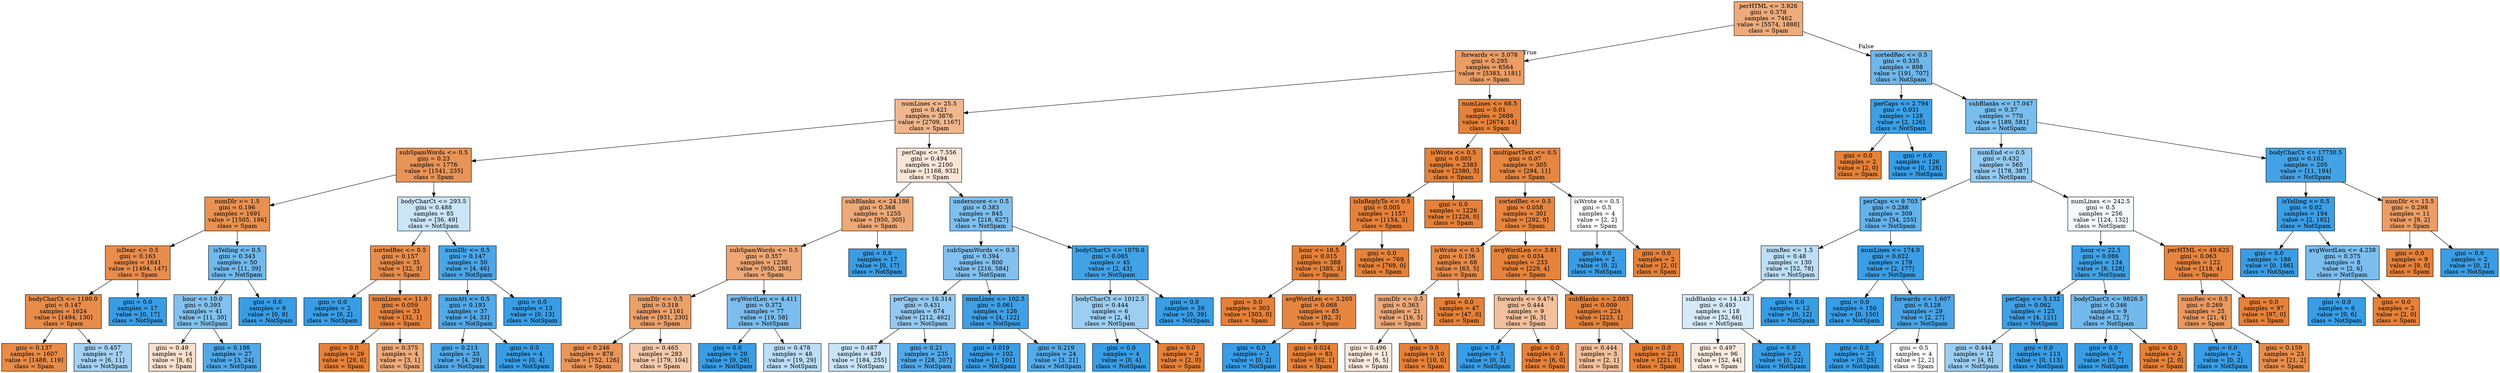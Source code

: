 digraph Tree {
node [shape=box, style="filled", color="black"] ;
0 [label="perHTML <= 3.926\ngini = 0.378\nsamples = 7462\nvalue = [5574, 1888]\nclass = Spam", fillcolor="#eeac7c"] ;
1 [label="forwards <= 3.078\ngini = 0.295\nsamples = 6564\nvalue = [5383, 1181]\nclass = Spam", fillcolor="#eb9d64"] ;
0 -> 1 [labeldistance=2.5, labelangle=45, headlabel="True"] ;
2 [label="numLines <= 25.5\ngini = 0.421\nsamples = 3876\nvalue = [2709, 1167]\nclass = Spam", fillcolor="#f0b78e"] ;
1 -> 2 ;
3 [label="subSpamWords <= 0.5\ngini = 0.23\nsamples = 1776\nvalue = [1541, 235]\nclass = Spam", fillcolor="#e99457"] ;
2 -> 3 ;
4 [label="numDlr <= 1.5\ngini = 0.196\nsamples = 1691\nvalue = [1505, 186]\nclass = Spam", fillcolor="#e89151"] ;
3 -> 4 ;
5 [label="isDear <= 0.5\ngini = 0.163\nsamples = 1641\nvalue = [1494, 147]\nclass = Spam", fillcolor="#e88d4c"] ;
4 -> 5 ;
6 [label="bodyCharCt <= 1190.0\ngini = 0.147\nsamples = 1624\nvalue = [1494, 130]\nclass = Spam", fillcolor="#e78c4a"] ;
5 -> 6 ;
7 [label="gini = 0.137\nsamples = 1607\nvalue = [1488, 119]\nclass = Spam", fillcolor="#e78b49"] ;
6 -> 7 ;
8 [label="gini = 0.457\nsamples = 17\nvalue = [6, 11]\nclass = NotSpam", fillcolor="#a5d2f3"] ;
6 -> 8 ;
9 [label="gini = 0.0\nsamples = 17\nvalue = [0, 17]\nclass = NotSpam", fillcolor="#399de5"] ;
5 -> 9 ;
10 [label="isYelling <= 0.5\ngini = 0.343\nsamples = 50\nvalue = [11, 39]\nclass = NotSpam", fillcolor="#71b9ec"] ;
4 -> 10 ;
11 [label="hour <= 10.0\ngini = 0.393\nsamples = 41\nvalue = [11, 30]\nclass = NotSpam", fillcolor="#82c1ef"] ;
10 -> 11 ;
12 [label="gini = 0.49\nsamples = 14\nvalue = [8, 6]\nclass = Spam", fillcolor="#f8e0ce"] ;
11 -> 12 ;
13 [label="gini = 0.198\nsamples = 27\nvalue = [3, 24]\nclass = NotSpam", fillcolor="#52a9e8"] ;
11 -> 13 ;
14 [label="gini = 0.0\nsamples = 9\nvalue = [0, 9]\nclass = NotSpam", fillcolor="#399de5"] ;
10 -> 14 ;
15 [label="bodyCharCt <= 293.5\ngini = 0.488\nsamples = 85\nvalue = [36, 49]\nclass = NotSpam", fillcolor="#cae5f8"] ;
3 -> 15 ;
16 [label="sortedRec <= 0.5\ngini = 0.157\nsamples = 35\nvalue = [32, 3]\nclass = Spam", fillcolor="#e78d4c"] ;
15 -> 16 ;
17 [label="gini = 0.0\nsamples = 2\nvalue = [0, 2]\nclass = NotSpam", fillcolor="#399de5"] ;
16 -> 17 ;
18 [label="numLines <= 11.0\ngini = 0.059\nsamples = 33\nvalue = [32, 1]\nclass = Spam", fillcolor="#e6853f"] ;
16 -> 18 ;
19 [label="gini = 0.0\nsamples = 29\nvalue = [29, 0]\nclass = Spam", fillcolor="#e58139"] ;
18 -> 19 ;
20 [label="gini = 0.375\nsamples = 4\nvalue = [3, 1]\nclass = Spam", fillcolor="#eeab7b"] ;
18 -> 20 ;
21 [label="numDlr <= 0.5\ngini = 0.147\nsamples = 50\nvalue = [4, 46]\nclass = NotSpam", fillcolor="#4aa6e7"] ;
15 -> 21 ;
22 [label="numAtt <= 0.5\ngini = 0.193\nsamples = 37\nvalue = [4, 33]\nclass = NotSpam", fillcolor="#51a9e8"] ;
21 -> 22 ;
23 [label="gini = 0.213\nsamples = 33\nvalue = [4, 29]\nclass = NotSpam", fillcolor="#54abe9"] ;
22 -> 23 ;
24 [label="gini = 0.0\nsamples = 4\nvalue = [0, 4]\nclass = NotSpam", fillcolor="#399de5"] ;
22 -> 24 ;
25 [label="gini = 0.0\nsamples = 13\nvalue = [0, 13]\nclass = NotSpam", fillcolor="#399de5"] ;
21 -> 25 ;
26 [label="perCaps <= 7.556\ngini = 0.494\nsamples = 2100\nvalue = [1168, 932]\nclass = Spam", fillcolor="#fae6d7"] ;
2 -> 26 ;
27 [label="subBlanks <= 24.186\ngini = 0.368\nsamples = 1255\nvalue = [950, 305]\nclass = Spam", fillcolor="#eda979"] ;
26 -> 27 ;
28 [label="subSpamWords <= 0.5\ngini = 0.357\nsamples = 1238\nvalue = [950, 288]\nclass = Spam", fillcolor="#eda775"] ;
27 -> 28 ;
29 [label="numDlr <= 0.5\ngini = 0.318\nsamples = 1161\nvalue = [931, 230]\nclass = Spam", fillcolor="#eba06a"] ;
28 -> 29 ;
30 [label="gini = 0.246\nsamples = 878\nvalue = [752, 126]\nclass = Spam", fillcolor="#e9965a"] ;
29 -> 30 ;
31 [label="gini = 0.465\nsamples = 283\nvalue = [179, 104]\nclass = Spam", fillcolor="#f4caac"] ;
29 -> 31 ;
32 [label="avgWordLen <= 4.411\ngini = 0.372\nsamples = 77\nvalue = [19, 58]\nclass = NotSpam", fillcolor="#7abdee"] ;
28 -> 32 ;
33 [label="gini = 0.0\nsamples = 29\nvalue = [0, 29]\nclass = NotSpam", fillcolor="#399de5"] ;
32 -> 33 ;
34 [label="gini = 0.478\nsamples = 48\nvalue = [19, 29]\nclass = NotSpam", fillcolor="#bbddf6"] ;
32 -> 34 ;
35 [label="gini = 0.0\nsamples = 17\nvalue = [0, 17]\nclass = NotSpam", fillcolor="#399de5"] ;
27 -> 35 ;
36 [label="underscore <= 0.5\ngini = 0.383\nsamples = 845\nvalue = [218, 627]\nclass = NotSpam", fillcolor="#7ebfee"] ;
26 -> 36 ;
37 [label="subSpamWords <= 0.5\ngini = 0.394\nsamples = 800\nvalue = [216, 584]\nclass = NotSpam", fillcolor="#82c1ef"] ;
36 -> 37 ;
38 [label="perCaps <= 16.314\ngini = 0.431\nsamples = 674\nvalue = [212, 462]\nclass = NotSpam", fillcolor="#94caf1"] ;
37 -> 38 ;
39 [label="gini = 0.487\nsamples = 439\nvalue = [184, 255]\nclass = NotSpam", fillcolor="#c8e4f8"] ;
38 -> 39 ;
40 [label="gini = 0.21\nsamples = 235\nvalue = [28, 207]\nclass = NotSpam", fillcolor="#54aae9"] ;
38 -> 40 ;
41 [label="numLines <= 102.5\ngini = 0.061\nsamples = 126\nvalue = [4, 122]\nclass = NotSpam", fillcolor="#3fa0e6"] ;
37 -> 41 ;
42 [label="gini = 0.019\nsamples = 102\nvalue = [1, 101]\nclass = NotSpam", fillcolor="#3b9ee5"] ;
41 -> 42 ;
43 [label="gini = 0.219\nsamples = 24\nvalue = [3, 21]\nclass = NotSpam", fillcolor="#55abe9"] ;
41 -> 43 ;
44 [label="bodyCharCt <= 1079.0\ngini = 0.085\nsamples = 45\nvalue = [2, 43]\nclass = NotSpam", fillcolor="#42a2e6"] ;
36 -> 44 ;
45 [label="bodyCharCt <= 1012.5\ngini = 0.444\nsamples = 6\nvalue = [2, 4]\nclass = NotSpam", fillcolor="#9ccef2"] ;
44 -> 45 ;
46 [label="gini = 0.0\nsamples = 4\nvalue = [0, 4]\nclass = NotSpam", fillcolor="#399de5"] ;
45 -> 46 ;
47 [label="gini = 0.0\nsamples = 2\nvalue = [2, 0]\nclass = Spam", fillcolor="#e58139"] ;
45 -> 47 ;
48 [label="gini = 0.0\nsamples = 39\nvalue = [0, 39]\nclass = NotSpam", fillcolor="#399de5"] ;
44 -> 48 ;
49 [label="numLines <= 68.5\ngini = 0.01\nsamples = 2688\nvalue = [2674, 14]\nclass = Spam", fillcolor="#e5823a"] ;
1 -> 49 ;
50 [label="isWrote <= 0.5\ngini = 0.003\nsamples = 2383\nvalue = [2380, 3]\nclass = Spam", fillcolor="#e58139"] ;
49 -> 50 ;
51 [label="isInReplyTo <= 0.5\ngini = 0.005\nsamples = 1157\nvalue = [1154, 3]\nclass = Spam", fillcolor="#e5813a"] ;
50 -> 51 ;
52 [label="hour <= 18.5\ngini = 0.015\nsamples = 388\nvalue = [385, 3]\nclass = Spam", fillcolor="#e5823b"] ;
51 -> 52 ;
53 [label="gini = 0.0\nsamples = 303\nvalue = [303, 0]\nclass = Spam", fillcolor="#e58139"] ;
52 -> 53 ;
54 [label="avgWordLen <= 3.205\ngini = 0.068\nsamples = 85\nvalue = [82, 3]\nclass = Spam", fillcolor="#e68640"] ;
52 -> 54 ;
55 [label="gini = 0.0\nsamples = 2\nvalue = [0, 2]\nclass = NotSpam", fillcolor="#399de5"] ;
54 -> 55 ;
56 [label="gini = 0.024\nsamples = 83\nvalue = [82, 1]\nclass = Spam", fillcolor="#e5833b"] ;
54 -> 56 ;
57 [label="gini = 0.0\nsamples = 769\nvalue = [769, 0]\nclass = Spam", fillcolor="#e58139"] ;
51 -> 57 ;
58 [label="gini = 0.0\nsamples = 1226\nvalue = [1226, 0]\nclass = Spam", fillcolor="#e58139"] ;
50 -> 58 ;
59 [label="multipartText <= 0.5\ngini = 0.07\nsamples = 305\nvalue = [294, 11]\nclass = Spam", fillcolor="#e68640"] ;
49 -> 59 ;
60 [label="sortedRec <= 0.5\ngini = 0.058\nsamples = 301\nvalue = [292, 9]\nclass = Spam", fillcolor="#e6853f"] ;
59 -> 60 ;
61 [label="isWrote <= 0.5\ngini = 0.136\nsamples = 68\nvalue = [63, 5]\nclass = Spam", fillcolor="#e78b49"] ;
60 -> 61 ;
62 [label="numDlr <= 0.5\ngini = 0.363\nsamples = 21\nvalue = [16, 5]\nclass = Spam", fillcolor="#eda877"] ;
61 -> 62 ;
63 [label="gini = 0.496\nsamples = 11\nvalue = [6, 5]\nclass = Spam", fillcolor="#fbeade"] ;
62 -> 63 ;
64 [label="gini = 0.0\nsamples = 10\nvalue = [10, 0]\nclass = Spam", fillcolor="#e58139"] ;
62 -> 64 ;
65 [label="gini = 0.0\nsamples = 47\nvalue = [47, 0]\nclass = Spam", fillcolor="#e58139"] ;
61 -> 65 ;
66 [label="avgWordLen <= 3.81\ngini = 0.034\nsamples = 233\nvalue = [229, 4]\nclass = Spam", fillcolor="#e5833c"] ;
60 -> 66 ;
67 [label="forwards <= 9.474\ngini = 0.444\nsamples = 9\nvalue = [6, 3]\nclass = Spam", fillcolor="#f2c09c"] ;
66 -> 67 ;
68 [label="gini = 0.0\nsamples = 3\nvalue = [0, 3]\nclass = NotSpam", fillcolor="#399de5"] ;
67 -> 68 ;
69 [label="gini = 0.0\nsamples = 6\nvalue = [6, 0]\nclass = Spam", fillcolor="#e58139"] ;
67 -> 69 ;
70 [label="subBlanks <= 2.083\ngini = 0.009\nsamples = 224\nvalue = [223, 1]\nclass = Spam", fillcolor="#e5823a"] ;
66 -> 70 ;
71 [label="gini = 0.444\nsamples = 3\nvalue = [2, 1]\nclass = Spam", fillcolor="#f2c09c"] ;
70 -> 71 ;
72 [label="gini = 0.0\nsamples = 221\nvalue = [221, 0]\nclass = Spam", fillcolor="#e58139"] ;
70 -> 72 ;
73 [label="isWrote <= 0.5\ngini = 0.5\nsamples = 4\nvalue = [2, 2]\nclass = Spam", fillcolor="#ffffff"] ;
59 -> 73 ;
74 [label="gini = 0.0\nsamples = 2\nvalue = [0, 2]\nclass = NotSpam", fillcolor="#399de5"] ;
73 -> 74 ;
75 [label="gini = 0.0\nsamples = 2\nvalue = [2, 0]\nclass = Spam", fillcolor="#e58139"] ;
73 -> 75 ;
76 [label="sortedRec <= 0.5\ngini = 0.335\nsamples = 898\nvalue = [191, 707]\nclass = NotSpam", fillcolor="#6eb7ec"] ;
0 -> 76 [labeldistance=2.5, labelangle=-45, headlabel="False"] ;
77 [label="perCaps <= 2.794\ngini = 0.031\nsamples = 128\nvalue = [2, 126]\nclass = NotSpam", fillcolor="#3c9fe5"] ;
76 -> 77 ;
78 [label="gini = 0.0\nsamples = 2\nvalue = [2, 0]\nclass = Spam", fillcolor="#e58139"] ;
77 -> 78 ;
79 [label="gini = 0.0\nsamples = 126\nvalue = [0, 126]\nclass = NotSpam", fillcolor="#399de5"] ;
77 -> 79 ;
80 [label="subBlanks <= 17.047\ngini = 0.37\nsamples = 770\nvalue = [189, 581]\nclass = NotSpam", fillcolor="#79bded"] ;
76 -> 80 ;
81 [label="numEnd <= 0.5\ngini = 0.432\nsamples = 565\nvalue = [178, 387]\nclass = NotSpam", fillcolor="#94caf1"] ;
80 -> 81 ;
82 [label="perCaps <= 9.703\ngini = 0.288\nsamples = 309\nvalue = [54, 255]\nclass = NotSpam", fillcolor="#63b2eb"] ;
81 -> 82 ;
83 [label="numRec <= 1.5\ngini = 0.48\nsamples = 130\nvalue = [52, 78]\nclass = NotSpam", fillcolor="#bddef6"] ;
82 -> 83 ;
84 [label="subBlanks <= 14.143\ngini = 0.493\nsamples = 118\nvalue = [52, 66]\nclass = NotSpam", fillcolor="#d5eaf9"] ;
83 -> 84 ;
85 [label="gini = 0.497\nsamples = 96\nvalue = [52, 44]\nclass = Spam", fillcolor="#fbece1"] ;
84 -> 85 ;
86 [label="gini = 0.0\nsamples = 22\nvalue = [0, 22]\nclass = NotSpam", fillcolor="#399de5"] ;
84 -> 86 ;
87 [label="gini = 0.0\nsamples = 12\nvalue = [0, 12]\nclass = NotSpam", fillcolor="#399de5"] ;
83 -> 87 ;
88 [label="numLines <= 174.0\ngini = 0.022\nsamples = 179\nvalue = [2, 177]\nclass = NotSpam", fillcolor="#3b9ee5"] ;
82 -> 88 ;
89 [label="gini = 0.0\nsamples = 150\nvalue = [0, 150]\nclass = NotSpam", fillcolor="#399de5"] ;
88 -> 89 ;
90 [label="forwards <= 1.607\ngini = 0.128\nsamples = 29\nvalue = [2, 27]\nclass = NotSpam", fillcolor="#48a4e7"] ;
88 -> 90 ;
91 [label="gini = 0.0\nsamples = 25\nvalue = [0, 25]\nclass = NotSpam", fillcolor="#399de5"] ;
90 -> 91 ;
92 [label="gini = 0.5\nsamples = 4\nvalue = [2, 2]\nclass = Spam", fillcolor="#ffffff"] ;
90 -> 92 ;
93 [label="numLines <= 242.5\ngini = 0.5\nsamples = 256\nvalue = [124, 132]\nclass = NotSpam", fillcolor="#f3f9fd"] ;
81 -> 93 ;
94 [label="hour <= 22.5\ngini = 0.086\nsamples = 134\nvalue = [6, 128]\nclass = NotSpam", fillcolor="#42a2e6"] ;
93 -> 94 ;
95 [label="perCaps <= 5.132\ngini = 0.062\nsamples = 125\nvalue = [4, 121]\nclass = NotSpam", fillcolor="#40a0e6"] ;
94 -> 95 ;
96 [label="gini = 0.444\nsamples = 12\nvalue = [4, 8]\nclass = NotSpam", fillcolor="#9ccef2"] ;
95 -> 96 ;
97 [label="gini = 0.0\nsamples = 113\nvalue = [0, 113]\nclass = NotSpam", fillcolor="#399de5"] ;
95 -> 97 ;
98 [label="bodyCharCt <= 9826.5\ngini = 0.346\nsamples = 9\nvalue = [2, 7]\nclass = NotSpam", fillcolor="#72b9ec"] ;
94 -> 98 ;
99 [label="gini = 0.0\nsamples = 7\nvalue = [0, 7]\nclass = NotSpam", fillcolor="#399de5"] ;
98 -> 99 ;
100 [label="gini = 0.0\nsamples = 2\nvalue = [2, 0]\nclass = Spam", fillcolor="#e58139"] ;
98 -> 100 ;
101 [label="perHTML <= 49.625\ngini = 0.063\nsamples = 122\nvalue = [118, 4]\nclass = Spam", fillcolor="#e68540"] ;
93 -> 101 ;
102 [label="numRec <= 0.5\ngini = 0.269\nsamples = 25\nvalue = [21, 4]\nclass = Spam", fillcolor="#ea995f"] ;
101 -> 102 ;
103 [label="gini = 0.0\nsamples = 2\nvalue = [0, 2]\nclass = NotSpam", fillcolor="#399de5"] ;
102 -> 103 ;
104 [label="gini = 0.159\nsamples = 23\nvalue = [21, 2]\nclass = Spam", fillcolor="#e78d4c"] ;
102 -> 104 ;
105 [label="gini = 0.0\nsamples = 97\nvalue = [97, 0]\nclass = Spam", fillcolor="#e58139"] ;
101 -> 105 ;
106 [label="bodyCharCt <= 17730.5\ngini = 0.102\nsamples = 205\nvalue = [11, 194]\nclass = NotSpam", fillcolor="#44a3e6"] ;
80 -> 106 ;
107 [label="isYelling <= 0.5\ngini = 0.02\nsamples = 194\nvalue = [2, 192]\nclass = NotSpam", fillcolor="#3b9ee5"] ;
106 -> 107 ;
108 [label="gini = 0.0\nsamples = 186\nvalue = [0, 186]\nclass = NotSpam", fillcolor="#399de5"] ;
107 -> 108 ;
109 [label="avgWordLen <= 4.238\ngini = 0.375\nsamples = 8\nvalue = [2, 6]\nclass = NotSpam", fillcolor="#7bbeee"] ;
107 -> 109 ;
110 [label="gini = 0.0\nsamples = 6\nvalue = [0, 6]\nclass = NotSpam", fillcolor="#399de5"] ;
109 -> 110 ;
111 [label="gini = 0.0\nsamples = 2\nvalue = [2, 0]\nclass = Spam", fillcolor="#e58139"] ;
109 -> 111 ;
112 [label="numDlr <= 15.5\ngini = 0.298\nsamples = 11\nvalue = [9, 2]\nclass = Spam", fillcolor="#eb9d65"] ;
106 -> 112 ;
113 [label="gini = 0.0\nsamples = 9\nvalue = [9, 0]\nclass = Spam", fillcolor="#e58139"] ;
112 -> 113 ;
114 [label="gini = 0.0\nsamples = 2\nvalue = [0, 2]\nclass = NotSpam", fillcolor="#399de5"] ;
112 -> 114 ;
}